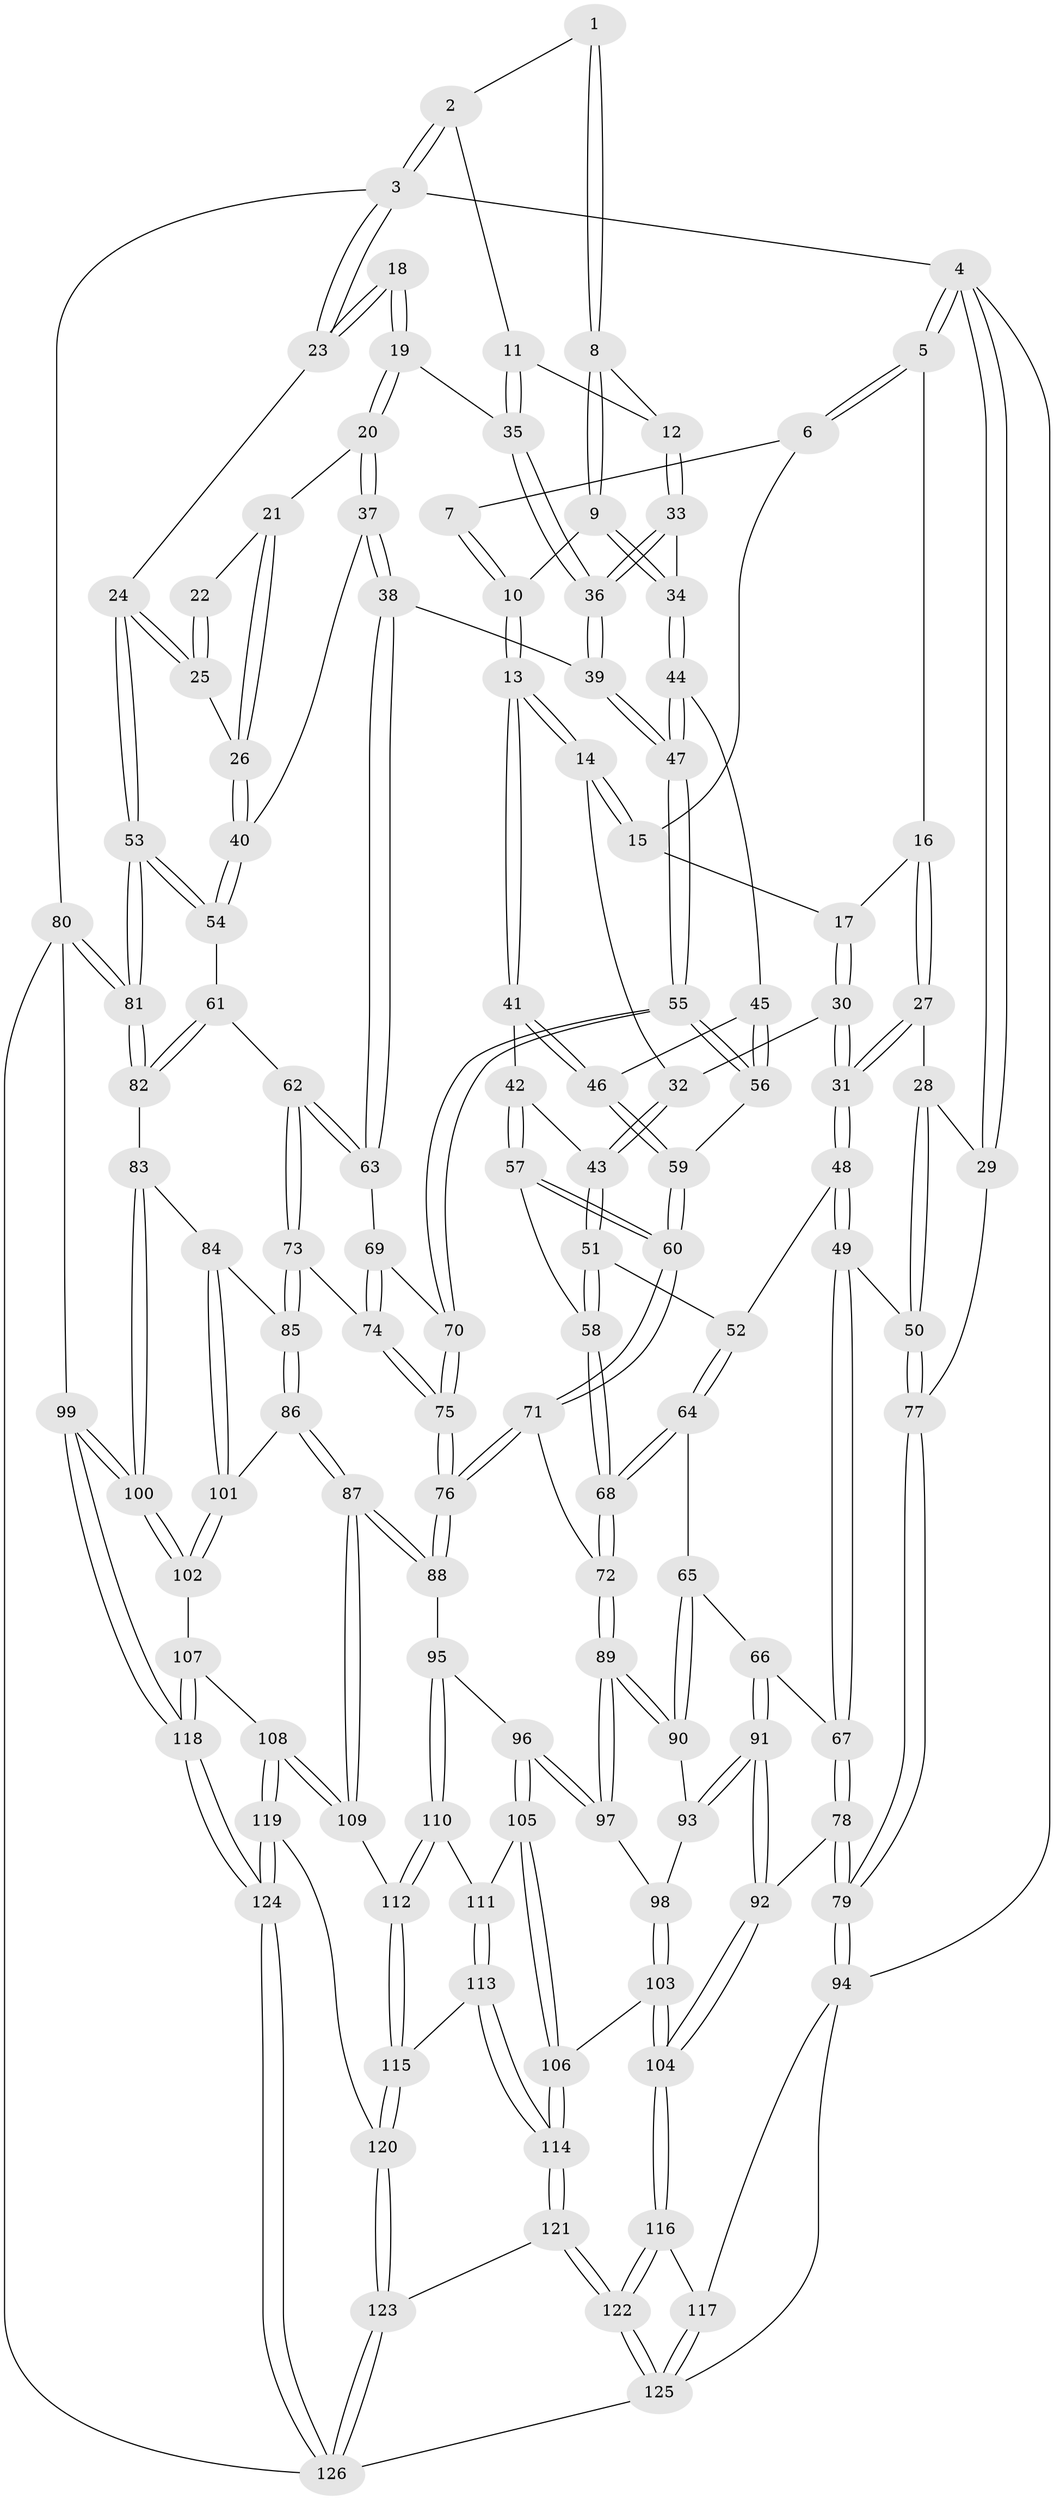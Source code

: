 // Generated by graph-tools (version 1.1) at 2025/38/03/09/25 02:38:20]
// undirected, 126 vertices, 311 edges
graph export_dot {
graph [start="1"]
  node [color=gray90,style=filled];
  1 [pos="+0.4636953044248678+0"];
  2 [pos="+0.6761617798281745+0"];
  3 [pos="+1+0"];
  4 [pos="+0+0"];
  5 [pos="+0+0"];
  6 [pos="+0.3744078963636396+0"];
  7 [pos="+0.4279776397658938+0"];
  8 [pos="+0.5270641572830274+0.13614614008258968"];
  9 [pos="+0.5238038029471568+0.14576908464009186"];
  10 [pos="+0.4588622706590978+0.16565462758745816"];
  11 [pos="+0.7171077741546493+0.029051214723421055"];
  12 [pos="+0.6833513983463879+0.05664851894927106"];
  13 [pos="+0.45799267554770745+0.16640968444947926"];
  14 [pos="+0.3865096845213472+0.13578351824130386"];
  15 [pos="+0.3373553707479131+0"];
  16 [pos="+0.09779642659767777+0.08372506839743725"];
  17 [pos="+0.2580572156341547+0.08998739908485771"];
  18 [pos="+1+0"];
  19 [pos="+0.7736211756298915+0.08465211308037246"];
  20 [pos="+0.7866298790352271+0.09704761603083381"];
  21 [pos="+0.8732300354184488+0.0915393557856617"];
  22 [pos="+0.8914913579553729+0.08856070759676107"];
  23 [pos="+1+0"];
  24 [pos="+1+0"];
  25 [pos="+0.9496870885655307+0.1483592987763128"];
  26 [pos="+0.9308895987202901+0.2049162347758239"];
  27 [pos="+0.09383683799104917+0.14309584521474664"];
  28 [pos="+0.08788136307915337+0.15325114053911995"];
  29 [pos="+0+0"];
  30 [pos="+0.256281416260756+0.17217118670835668"];
  31 [pos="+0.2483304667333059+0.1870794424993345"];
  32 [pos="+0.35256040738934297+0.17200479255621154"];
  33 [pos="+0.5913779459077471+0.17371797503476896"];
  34 [pos="+0.5587704938014628+0.18399886887590358"];
  35 [pos="+0.7200807501788387+0.03456177042873853"];
  36 [pos="+0.668269522368984+0.2229278703494919"];
  37 [pos="+0.8280253983340581+0.2220357289836882"];
  38 [pos="+0.797480038430267+0.2589569730409729"];
  39 [pos="+0.6693108921543042+0.24470815384027605"];
  40 [pos="+0.9230451510599537+0.23725670611045488"];
  41 [pos="+0.4432812060256929+0.2494634452300805"];
  42 [pos="+0.44179688440321074+0.2501436018930235"];
  43 [pos="+0.38935053942565995+0.24466295747691208"];
  44 [pos="+0.5577903731425702+0.2412724177866714"];
  45 [pos="+0.5142474671470172+0.263796714063263"];
  46 [pos="+0.48752003650675146+0.2675507786147466"];
  47 [pos="+0.6394634205625918+0.2804807435836044"];
  48 [pos="+0.24453659485331122+0.24004718228638"];
  49 [pos="+0.037692667098131884+0.29477930280849496"];
  50 [pos="+0.03158114758910917+0.29085378657484906"];
  51 [pos="+0.3297415978409531+0.27350624706375454"];
  52 [pos="+0.25343519440132223+0.25274595959288493"];
  53 [pos="+1+0.33327191432296893"];
  54 [pos="+0.9720711904556507+0.2785473154861568"];
  55 [pos="+0.6391047632570651+0.3581748871915068"];
  56 [pos="+0.5723168495428096+0.3546706835489638"];
  57 [pos="+0.42730806857788206+0.2974472208752163"];
  58 [pos="+0.3548400759188099+0.3503946558633544"];
  59 [pos="+0.5003581011840317+0.377245357883578"];
  60 [pos="+0.45159260990281785+0.43543801612954147"];
  61 [pos="+0.8648873381300473+0.39529528516147294"];
  62 [pos="+0.8425355556639882+0.39121682984869954"];
  63 [pos="+0.7939421573210929+0.2960763159276614"];
  64 [pos="+0.24000932449696302+0.39555886149847996"];
  65 [pos="+0.1682077294237748+0.41673867641728685"];
  66 [pos="+0.14006147453258533+0.41301266521160346"];
  67 [pos="+0.08256901890173238+0.3625709292527215"];
  68 [pos="+0.3468182102196631+0.44129975640070007"];
  69 [pos="+0.7087278283792524+0.3581170415818611"];
  70 [pos="+0.6422250833517016+0.36293814190547863"];
  71 [pos="+0.44006741318053116+0.4600928920867513"];
  72 [pos="+0.37858378578902285+0.47694178049014063"];
  73 [pos="+0.7903349392676422+0.42751290287555704"];
  74 [pos="+0.7901942878269398+0.42750771043345565"];
  75 [pos="+0.6375874286228074+0.501673611764659"];
  76 [pos="+0.6211327820388819+0.5449789505966933"];
  77 [pos="+0+0.286165883147729"];
  78 [pos="+0+0.656929141700704"];
  79 [pos="+0+0.6695051322592155"];
  80 [pos="+1+0.7750279687608793"];
  81 [pos="+1+0.4995057674694146"];
  82 [pos="+0.9634206201225474+0.5172990638516595"];
  83 [pos="+0.9382272042611397+0.5348149641466751"];
  84 [pos="+0.9088697775918664+0.5511677658603393"];
  85 [pos="+0.7969844508717736+0.46158992808908744"];
  86 [pos="+0.7625310872013604+0.593939168955623"];
  87 [pos="+0.6637380775282344+0.6282461270695293"];
  88 [pos="+0.6413986890801218+0.6062131567581988"];
  89 [pos="+0.35852737172398474+0.5277518029026449"];
  90 [pos="+0.21456519733188256+0.5442262380471988"];
  91 [pos="+0.0500240336549131+0.633824234991261"];
  92 [pos="+0.02182170850859398+0.6617713017357026"];
  93 [pos="+0.18932121406522026+0.5735239286433846"];
  94 [pos="+0+1"];
  95 [pos="+0.46704742488931245+0.6656831937951051"];
  96 [pos="+0.3918526369835057+0.6544715005918661"];
  97 [pos="+0.361421688753397+0.5862327629800044"];
  98 [pos="+0.2541656144903817+0.6353819224265995"];
  99 [pos="+1+0.7962816963539445"];
  100 [pos="+0.9668665570864116+0.7851479384315342"];
  101 [pos="+0.8656527457280168+0.5864417167473551"];
  102 [pos="+0.9099224740911966+0.7749189682569778"];
  103 [pos="+0.1851582349989958+0.7828873444303451"];
  104 [pos="+0.17465280687227167+0.7834773083552777"];
  105 [pos="+0.3644182568104577+0.7102841384079793"];
  106 [pos="+0.23668868070108834+0.7937341597975435"];
  107 [pos="+0.887107146260506+0.7818223637238709"];
  108 [pos="+0.7395570291864291+0.7954962672020389"];
  109 [pos="+0.6830380728392712+0.7475399757568757"];
  110 [pos="+0.4903982369099379+0.7552709949225082"];
  111 [pos="+0.4271238774256099+0.798649912594408"];
  112 [pos="+0.5859982828448437+0.8120344848388898"];
  113 [pos="+0.42914861571203067+0.8431196077714525"];
  114 [pos="+0.35902935991833496+0.9323348316736374"];
  115 [pos="+0.5652736612940494+0.8428404455507931"];
  116 [pos="+0.14733693510834653+0.8526165789816906"];
  117 [pos="+0.07470021855778708+0.8940490344624212"];
  118 [pos="+0.8458553789886888+1"];
  119 [pos="+0.7477761363512072+0.9969098504545786"];
  120 [pos="+0.5605610511977606+0.8979549008437917"];
  121 [pos="+0.3908060092826388+1"];
  122 [pos="+0.20352730384327314+1"];
  123 [pos="+0.42811540828906514+1"];
  124 [pos="+0.8043196358209913+1"];
  125 [pos="+0.05601803761232567+1"];
  126 [pos="+0.8048723127857689+1"];
  1 -- 2;
  1 -- 8;
  1 -- 8;
  2 -- 3;
  2 -- 3;
  2 -- 11;
  3 -- 4;
  3 -- 23;
  3 -- 23;
  3 -- 80;
  4 -- 5;
  4 -- 5;
  4 -- 29;
  4 -- 29;
  4 -- 94;
  5 -- 6;
  5 -- 6;
  5 -- 16;
  6 -- 7;
  6 -- 15;
  7 -- 10;
  7 -- 10;
  8 -- 9;
  8 -- 9;
  8 -- 12;
  9 -- 10;
  9 -- 34;
  9 -- 34;
  10 -- 13;
  10 -- 13;
  11 -- 12;
  11 -- 35;
  11 -- 35;
  12 -- 33;
  12 -- 33;
  13 -- 14;
  13 -- 14;
  13 -- 41;
  13 -- 41;
  14 -- 15;
  14 -- 15;
  14 -- 32;
  15 -- 17;
  16 -- 17;
  16 -- 27;
  16 -- 27;
  17 -- 30;
  17 -- 30;
  18 -- 19;
  18 -- 19;
  18 -- 23;
  18 -- 23;
  19 -- 20;
  19 -- 20;
  19 -- 35;
  20 -- 21;
  20 -- 37;
  20 -- 37;
  21 -- 22;
  21 -- 26;
  21 -- 26;
  22 -- 25;
  22 -- 25;
  23 -- 24;
  24 -- 25;
  24 -- 25;
  24 -- 53;
  24 -- 53;
  25 -- 26;
  26 -- 40;
  26 -- 40;
  27 -- 28;
  27 -- 31;
  27 -- 31;
  28 -- 29;
  28 -- 50;
  28 -- 50;
  29 -- 77;
  30 -- 31;
  30 -- 31;
  30 -- 32;
  31 -- 48;
  31 -- 48;
  32 -- 43;
  32 -- 43;
  33 -- 34;
  33 -- 36;
  33 -- 36;
  34 -- 44;
  34 -- 44;
  35 -- 36;
  35 -- 36;
  36 -- 39;
  36 -- 39;
  37 -- 38;
  37 -- 38;
  37 -- 40;
  38 -- 39;
  38 -- 63;
  38 -- 63;
  39 -- 47;
  39 -- 47;
  40 -- 54;
  40 -- 54;
  41 -- 42;
  41 -- 46;
  41 -- 46;
  42 -- 43;
  42 -- 57;
  42 -- 57;
  43 -- 51;
  43 -- 51;
  44 -- 45;
  44 -- 47;
  44 -- 47;
  45 -- 46;
  45 -- 56;
  45 -- 56;
  46 -- 59;
  46 -- 59;
  47 -- 55;
  47 -- 55;
  48 -- 49;
  48 -- 49;
  48 -- 52;
  49 -- 50;
  49 -- 67;
  49 -- 67;
  50 -- 77;
  50 -- 77;
  51 -- 52;
  51 -- 58;
  51 -- 58;
  52 -- 64;
  52 -- 64;
  53 -- 54;
  53 -- 54;
  53 -- 81;
  53 -- 81;
  54 -- 61;
  55 -- 56;
  55 -- 56;
  55 -- 70;
  55 -- 70;
  56 -- 59;
  57 -- 58;
  57 -- 60;
  57 -- 60;
  58 -- 68;
  58 -- 68;
  59 -- 60;
  59 -- 60;
  60 -- 71;
  60 -- 71;
  61 -- 62;
  61 -- 82;
  61 -- 82;
  62 -- 63;
  62 -- 63;
  62 -- 73;
  62 -- 73;
  63 -- 69;
  64 -- 65;
  64 -- 68;
  64 -- 68;
  65 -- 66;
  65 -- 90;
  65 -- 90;
  66 -- 67;
  66 -- 91;
  66 -- 91;
  67 -- 78;
  67 -- 78;
  68 -- 72;
  68 -- 72;
  69 -- 70;
  69 -- 74;
  69 -- 74;
  70 -- 75;
  70 -- 75;
  71 -- 72;
  71 -- 76;
  71 -- 76;
  72 -- 89;
  72 -- 89;
  73 -- 74;
  73 -- 85;
  73 -- 85;
  74 -- 75;
  74 -- 75;
  75 -- 76;
  75 -- 76;
  76 -- 88;
  76 -- 88;
  77 -- 79;
  77 -- 79;
  78 -- 79;
  78 -- 79;
  78 -- 92;
  79 -- 94;
  79 -- 94;
  80 -- 81;
  80 -- 81;
  80 -- 99;
  80 -- 126;
  81 -- 82;
  81 -- 82;
  82 -- 83;
  83 -- 84;
  83 -- 100;
  83 -- 100;
  84 -- 85;
  84 -- 101;
  84 -- 101;
  85 -- 86;
  85 -- 86;
  86 -- 87;
  86 -- 87;
  86 -- 101;
  87 -- 88;
  87 -- 88;
  87 -- 109;
  87 -- 109;
  88 -- 95;
  89 -- 90;
  89 -- 90;
  89 -- 97;
  89 -- 97;
  90 -- 93;
  91 -- 92;
  91 -- 92;
  91 -- 93;
  91 -- 93;
  92 -- 104;
  92 -- 104;
  93 -- 98;
  94 -- 117;
  94 -- 125;
  95 -- 96;
  95 -- 110;
  95 -- 110;
  96 -- 97;
  96 -- 97;
  96 -- 105;
  96 -- 105;
  97 -- 98;
  98 -- 103;
  98 -- 103;
  99 -- 100;
  99 -- 100;
  99 -- 118;
  99 -- 118;
  100 -- 102;
  100 -- 102;
  101 -- 102;
  101 -- 102;
  102 -- 107;
  103 -- 104;
  103 -- 104;
  103 -- 106;
  104 -- 116;
  104 -- 116;
  105 -- 106;
  105 -- 106;
  105 -- 111;
  106 -- 114;
  106 -- 114;
  107 -- 108;
  107 -- 118;
  107 -- 118;
  108 -- 109;
  108 -- 109;
  108 -- 119;
  108 -- 119;
  109 -- 112;
  110 -- 111;
  110 -- 112;
  110 -- 112;
  111 -- 113;
  111 -- 113;
  112 -- 115;
  112 -- 115;
  113 -- 114;
  113 -- 114;
  113 -- 115;
  114 -- 121;
  114 -- 121;
  115 -- 120;
  115 -- 120;
  116 -- 117;
  116 -- 122;
  116 -- 122;
  117 -- 125;
  117 -- 125;
  118 -- 124;
  118 -- 124;
  119 -- 120;
  119 -- 124;
  119 -- 124;
  120 -- 123;
  120 -- 123;
  121 -- 122;
  121 -- 122;
  121 -- 123;
  122 -- 125;
  122 -- 125;
  123 -- 126;
  123 -- 126;
  124 -- 126;
  124 -- 126;
  125 -- 126;
}
